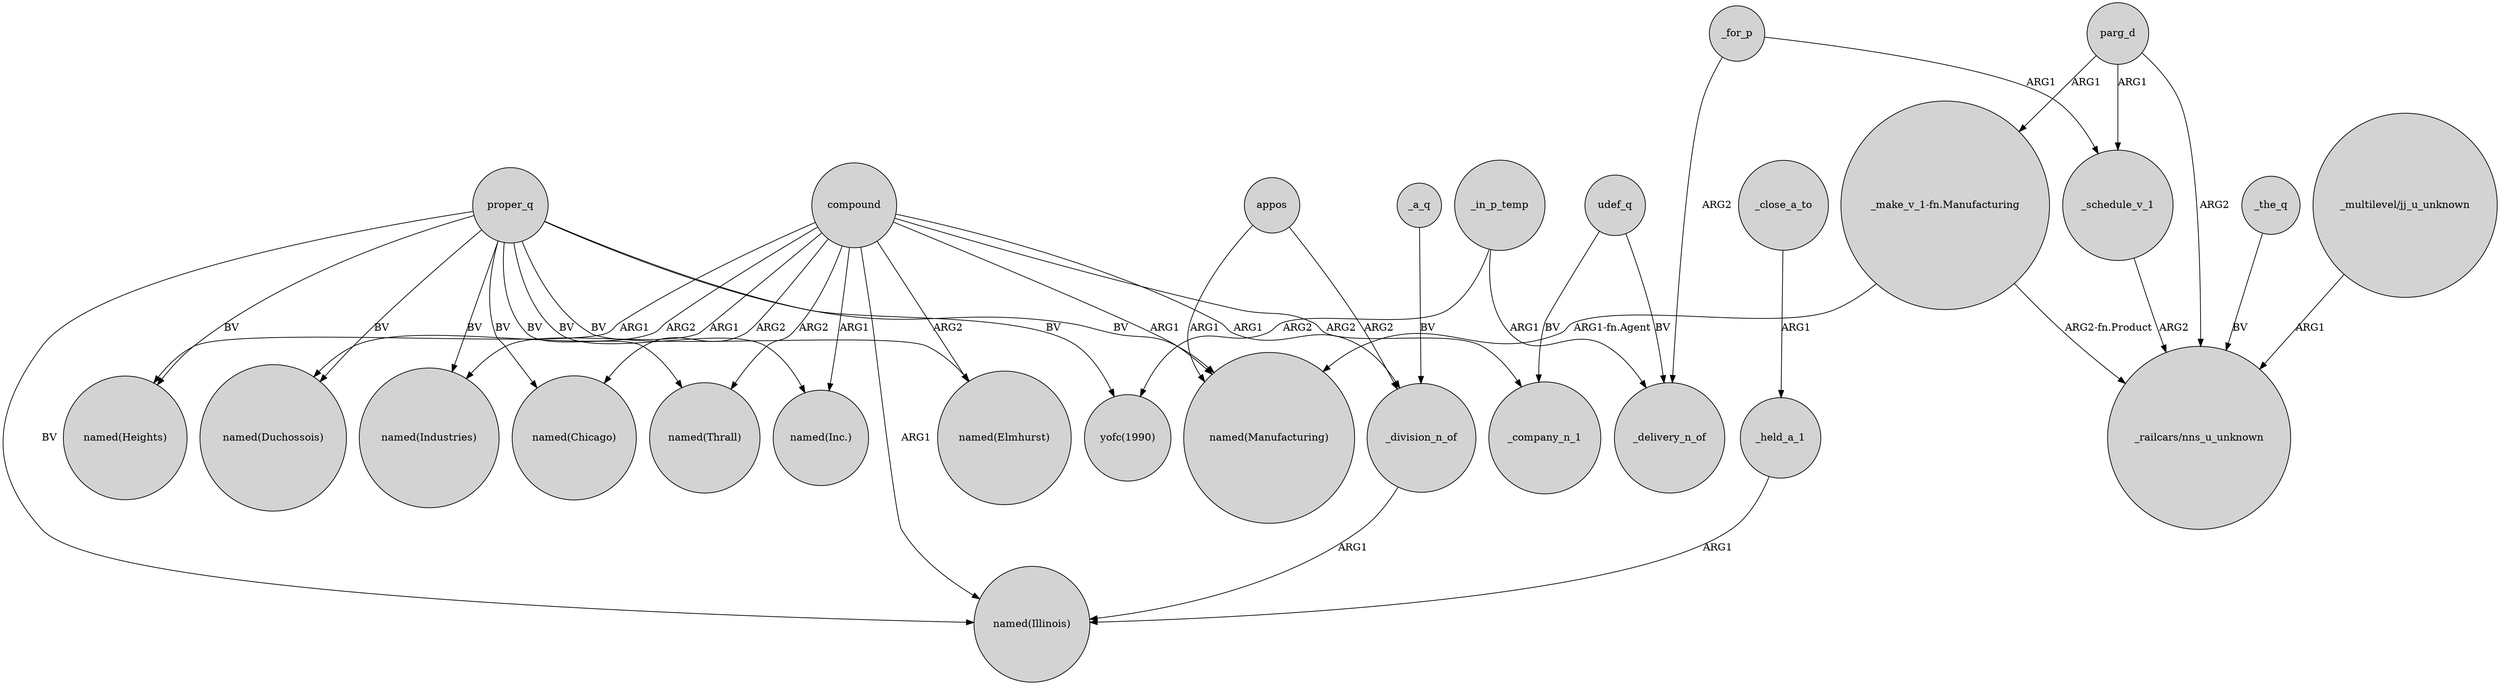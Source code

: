 digraph {
	node [shape=circle style=filled]
	proper_q -> "named(Heights)" [label=BV]
	proper_q -> "named(Inc.)" [label=BV]
	proper_q -> "named(Chicago)" [label=BV]
	_division_n_of -> "named(Illinois)" [label=ARG1]
	compound -> "named(Industries)" [label=ARG1]
	compound -> "named(Manufacturing)" [label=ARG1]
	appos -> _division_n_of [label=ARG2]
	compound -> "named(Illinois)" [label=ARG1]
	udef_q -> _delivery_n_of [label=BV]
	compound -> _company_n_1 [label=ARG2]
	proper_q -> "named(Elmhurst)" [label=BV]
	parg_d -> "_make_v_1-fn.Manufacturing" [label=ARG1]
	proper_q -> "named(Illinois)" [label=BV]
	_the_q -> "_railcars/nns_u_unknown" [label=BV]
	_in_p_temp -> "yofc(1990)" [label=ARG2]
	proper_q -> "yofc(1990)" [label=BV]
	compound -> "named(Chicago)" [label=ARG2]
	compound -> "named(Elmhurst)" [label=ARG2]
	_close_a_to -> _held_a_1 [label=ARG1]
	parg_d -> "_railcars/nns_u_unknown" [label=ARG2]
	proper_q -> "named(Thrall)" [label=BV]
	_in_p_temp -> _delivery_n_of [label=ARG1]
	_schedule_v_1 -> "_railcars/nns_u_unknown" [label=ARG2]
	"_make_v_1-fn.Manufacturing" -> "named(Manufacturing)" [label="ARG1-fn.Agent"]
	"_make_v_1-fn.Manufacturing" -> "_railcars/nns_u_unknown" [label="ARG2-fn.Product"]
	_held_a_1 -> "named(Illinois)" [label=ARG1]
	proper_q -> "named(Manufacturing)" [label=BV]
	compound -> "named(Heights)" [label=ARG1]
	_for_p -> _delivery_n_of [label=ARG2]
	appos -> "named(Manufacturing)" [label=ARG1]
	_for_p -> _schedule_v_1 [label=ARG1]
	compound -> "named(Duchossois)" [label=ARG2]
	compound -> "named(Thrall)" [label=ARG2]
	_a_q -> _division_n_of [label=BV]
	"_multilevel/jj_u_unknown" -> "_railcars/nns_u_unknown" [label=ARG1]
	parg_d -> _schedule_v_1 [label=ARG1]
	compound -> _division_n_of [label=ARG1]
	proper_q -> "named(Industries)" [label=BV]
	proper_q -> "named(Duchossois)" [label=BV]
	udef_q -> _company_n_1 [label=BV]
	compound -> "named(Inc.)" [label=ARG1]
}

